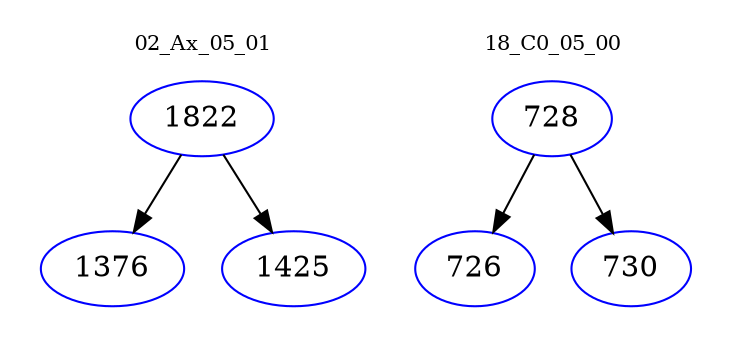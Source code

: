 digraph{
subgraph cluster_0 {
color = white
label = "02_Ax_05_01";
fontsize=10;
T0_1822 [label="1822", color="blue"]
T0_1822 -> T0_1376 [color="black"]
T0_1376 [label="1376", color="blue"]
T0_1822 -> T0_1425 [color="black"]
T0_1425 [label="1425", color="blue"]
}
subgraph cluster_1 {
color = white
label = "18_C0_05_00";
fontsize=10;
T1_728 [label="728", color="blue"]
T1_728 -> T1_726 [color="black"]
T1_726 [label="726", color="blue"]
T1_728 -> T1_730 [color="black"]
T1_730 [label="730", color="blue"]
}
}
